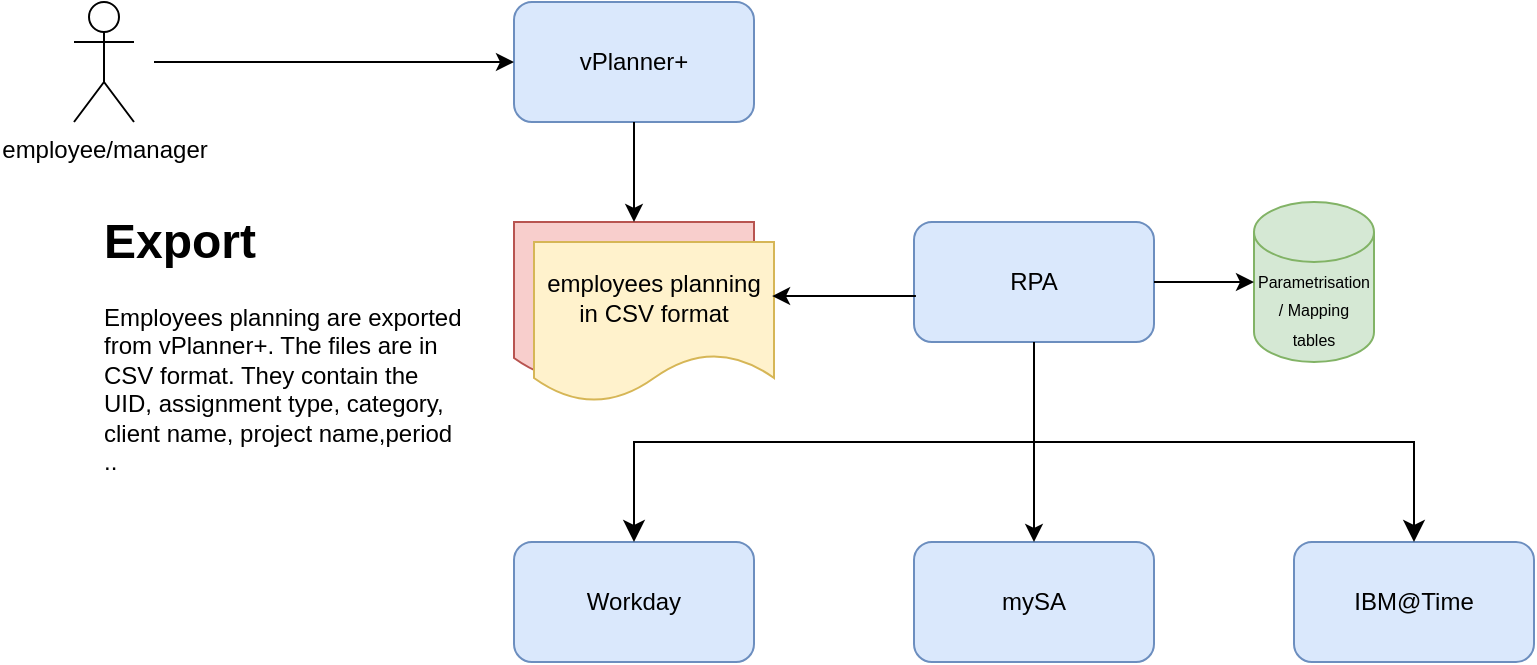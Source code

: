 <mxfile version="21.2.6" type="device">
  <diagram name="Page-1" id="5pqdA-5olpPRt0-Ohj_D">
    <mxGraphModel dx="922" dy="442" grid="1" gridSize="10" guides="1" tooltips="1" connect="1" arrows="1" fold="1" page="1" pageScale="1" pageWidth="850" pageHeight="1100" math="0" shadow="0">
      <root>
        <mxCell id="0" />
        <mxCell id="1" parent="0" />
        <mxCell id="zMwp-9pwaxanA4FSxfTT-1" value="vPlanner+" style="rounded=1;whiteSpace=wrap;html=1;fillColor=#dae8fc;strokeColor=#6c8ebf;" parent="1" vertex="1">
          <mxGeometry x="280" y="60" width="120" height="60" as="geometry" />
        </mxCell>
        <mxCell id="zMwp-9pwaxanA4FSxfTT-2" value="employee/manager" style="shape=umlActor;verticalLabelPosition=bottom;verticalAlign=top;html=1;outlineConnect=0;" parent="1" vertex="1">
          <mxGeometry x="60" y="60" width="30" height="60" as="geometry" />
        </mxCell>
        <mxCell id="zMwp-9pwaxanA4FSxfTT-3" value="" style="endArrow=classic;html=1;rounded=0;" parent="1" target="zMwp-9pwaxanA4FSxfTT-1" edge="1">
          <mxGeometry width="50" height="50" relative="1" as="geometry">
            <mxPoint x="100" y="90" as="sourcePoint" />
            <mxPoint x="140" y="50" as="targetPoint" />
          </mxGeometry>
        </mxCell>
        <mxCell id="zMwp-9pwaxanA4FSxfTT-4" value="" style="shape=document;whiteSpace=wrap;html=1;boundedLbl=1;fillColor=#f8cecc;strokeColor=#b85450;" parent="1" vertex="1">
          <mxGeometry x="280" y="170" width="120" height="80" as="geometry" />
        </mxCell>
        <mxCell id="zMwp-9pwaxanA4FSxfTT-5" value="employees planning in CSV format" style="shape=document;whiteSpace=wrap;html=1;boundedLbl=1;fillColor=#fff2cc;strokeColor=#d6b656;" parent="1" vertex="1">
          <mxGeometry x="290" y="180" width="120" height="80" as="geometry" />
        </mxCell>
        <mxCell id="zMwp-9pwaxanA4FSxfTT-6" value="" style="endArrow=classic;html=1;rounded=0;entryX=0.5;entryY=0;entryDx=0;entryDy=0;" parent="1" target="zMwp-9pwaxanA4FSxfTT-4" edge="1">
          <mxGeometry width="50" height="50" relative="1" as="geometry">
            <mxPoint x="340" y="120" as="sourcePoint" />
            <mxPoint x="390" y="70" as="targetPoint" />
          </mxGeometry>
        </mxCell>
        <mxCell id="zMwp-9pwaxanA4FSxfTT-8" value="&lt;h1&gt;Export&lt;br&gt;&lt;/h1&gt;&lt;p&gt;Employees planning are exported from vPlanner+. The files are in CSV format. They contain the UID, assignment type, category, client name, project name,period ..&lt;br&gt;&lt;/p&gt;" style="text;html=1;strokeColor=none;fillColor=none;spacing=5;spacingTop=-20;whiteSpace=wrap;overflow=hidden;rounded=0;" parent="1" vertex="1">
          <mxGeometry x="70" y="160" width="190" height="150" as="geometry" />
        </mxCell>
        <mxCell id="zMwp-9pwaxanA4FSxfTT-9" value="RPA" style="rounded=1;whiteSpace=wrap;html=1;fillColor=#dae8fc;strokeColor=#6c8ebf;" parent="1" vertex="1">
          <mxGeometry x="480" y="170" width="120" height="60" as="geometry" />
        </mxCell>
        <mxCell id="zMwp-9pwaxanA4FSxfTT-10" value="" style="endArrow=classic;html=1;rounded=0;exitX=0.008;exitY=0.617;exitDx=0;exitDy=0;exitPerimeter=0;entryX=0.992;entryY=0.338;entryDx=0;entryDy=0;entryPerimeter=0;" parent="1" source="zMwp-9pwaxanA4FSxfTT-9" target="zMwp-9pwaxanA4FSxfTT-5" edge="1">
          <mxGeometry width="50" height="50" relative="1" as="geometry">
            <mxPoint x="360" y="260" as="sourcePoint" />
            <mxPoint x="420" y="207" as="targetPoint" />
          </mxGeometry>
        </mxCell>
        <mxCell id="zMwp-9pwaxanA4FSxfTT-11" value="&lt;font style=&quot;font-size: 8px;&quot;&gt;Parametrisation / Mapping tables&lt;/font&gt;" style="shape=cylinder3;whiteSpace=wrap;html=1;boundedLbl=1;backgroundOutline=1;size=15;fillColor=#d5e8d4;strokeColor=#82b366;" parent="1" vertex="1">
          <mxGeometry x="650" y="160" width="60" height="80" as="geometry" />
        </mxCell>
        <mxCell id="zMwp-9pwaxanA4FSxfTT-12" value="" style="endArrow=classic;html=1;rounded=0;exitX=1;exitY=0.5;exitDx=0;exitDy=0;" parent="1" source="zMwp-9pwaxanA4FSxfTT-9" edge="1">
          <mxGeometry width="50" height="50" relative="1" as="geometry">
            <mxPoint x="600" y="250" as="sourcePoint" />
            <mxPoint x="650" y="200" as="targetPoint" />
          </mxGeometry>
        </mxCell>
        <mxCell id="zMwp-9pwaxanA4FSxfTT-13" value="mySA" style="rounded=1;whiteSpace=wrap;html=1;fillColor=#dae8fc;strokeColor=#6c8ebf;" parent="1" vertex="1">
          <mxGeometry x="480" y="330" width="120" height="60" as="geometry" />
        </mxCell>
        <mxCell id="zMwp-9pwaxanA4FSxfTT-14" value="Workday" style="rounded=1;whiteSpace=wrap;html=1;fillColor=#dae8fc;strokeColor=#6c8ebf;" parent="1" vertex="1">
          <mxGeometry x="280" y="330" width="120" height="60" as="geometry" />
        </mxCell>
        <mxCell id="zMwp-9pwaxanA4FSxfTT-15" value="IBM@Time" style="rounded=1;whiteSpace=wrap;html=1;fillColor=#dae8fc;strokeColor=#6c8ebf;" parent="1" vertex="1">
          <mxGeometry x="670" y="330" width="120" height="60" as="geometry" />
        </mxCell>
        <mxCell id="zMwp-9pwaxanA4FSxfTT-16" value="" style="edgeStyle=elbowEdgeStyle;elbow=vertical;endArrow=classic;html=1;curved=0;rounded=0;endSize=8;startSize=8;" parent="1" edge="1">
          <mxGeometry width="50" height="50" relative="1" as="geometry">
            <mxPoint x="540" y="230" as="sourcePoint" />
            <mxPoint x="730" y="330" as="targetPoint" />
            <Array as="points">
              <mxPoint x="640" y="280" />
            </Array>
          </mxGeometry>
        </mxCell>
        <mxCell id="zMwp-9pwaxanA4FSxfTT-17" value="" style="edgeStyle=elbowEdgeStyle;elbow=vertical;endArrow=classic;html=1;curved=0;rounded=0;endSize=8;startSize=8;entryX=0.5;entryY=0;entryDx=0;entryDy=0;" parent="1" target="zMwp-9pwaxanA4FSxfTT-14" edge="1">
          <mxGeometry width="50" height="50" relative="1" as="geometry">
            <mxPoint x="540" y="230" as="sourcePoint" />
            <mxPoint x="590" y="180" as="targetPoint" />
            <Array as="points">
              <mxPoint x="450" y="280" />
            </Array>
          </mxGeometry>
        </mxCell>
        <mxCell id="zMwp-9pwaxanA4FSxfTT-18" value="" style="endArrow=classic;html=1;rounded=0;entryX=0.5;entryY=0;entryDx=0;entryDy=0;" parent="1" target="zMwp-9pwaxanA4FSxfTT-13" edge="1">
          <mxGeometry width="50" height="50" relative="1" as="geometry">
            <mxPoint x="540" y="280" as="sourcePoint" />
            <mxPoint x="470" y="220" as="targetPoint" />
          </mxGeometry>
        </mxCell>
      </root>
    </mxGraphModel>
  </diagram>
</mxfile>
